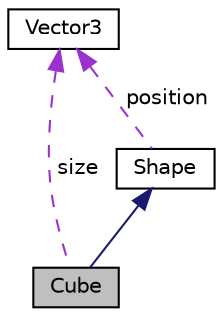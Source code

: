 digraph "Cube"
{
  edge [fontname="Helvetica",fontsize="10",labelfontname="Helvetica",labelfontsize="10"];
  node [fontname="Helvetica",fontsize="10",shape=record];
  Node1 [label="Cube",height=0.2,width=0.4,color="black", fillcolor="grey75", style="filled", fontcolor="black"];
  Node2 -> Node1 [dir="back",color="midnightblue",fontsize="10",style="solid",fontname="Helvetica"];
  Node2 [label="Shape",height=0.2,width=0.4,color="black", fillcolor="white", style="filled",URL="$structShape.html"];
  Node3 -> Node2 [dir="back",color="darkorchid3",fontsize="10",style="dashed",label=" position" ,fontname="Helvetica"];
  Node3 [label="Vector3",height=0.2,width=0.4,color="black", fillcolor="white", style="filled",URL="$structVector3.html"];
  Node3 -> Node1 [dir="back",color="darkorchid3",fontsize="10",style="dashed",label=" size" ,fontname="Helvetica"];
}
